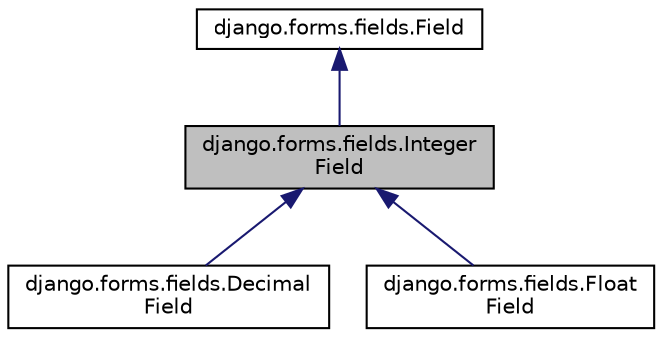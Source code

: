 digraph "django.forms.fields.IntegerField"
{
 // LATEX_PDF_SIZE
  edge [fontname="Helvetica",fontsize="10",labelfontname="Helvetica",labelfontsize="10"];
  node [fontname="Helvetica",fontsize="10",shape=record];
  Node1 [label="django.forms.fields.Integer\lField",height=0.2,width=0.4,color="black", fillcolor="grey75", style="filled", fontcolor="black",tooltip=" "];
  Node2 -> Node1 [dir="back",color="midnightblue",fontsize="10",style="solid",fontname="Helvetica"];
  Node2 [label="django.forms.fields.Field",height=0.2,width=0.4,color="black", fillcolor="white", style="filled",URL="$d2/d0d/classdjango_1_1forms_1_1fields_1_1_field.html",tooltip=" "];
  Node1 -> Node3 [dir="back",color="midnightblue",fontsize="10",style="solid",fontname="Helvetica"];
  Node3 [label="django.forms.fields.Decimal\lField",height=0.2,width=0.4,color="black", fillcolor="white", style="filled",URL="$d2/d9d/classdjango_1_1forms_1_1fields_1_1_decimal_field.html",tooltip=" "];
  Node1 -> Node4 [dir="back",color="midnightblue",fontsize="10",style="solid",fontname="Helvetica"];
  Node4 [label="django.forms.fields.Float\lField",height=0.2,width=0.4,color="black", fillcolor="white", style="filled",URL="$dd/d8f/classdjango_1_1forms_1_1fields_1_1_float_field.html",tooltip=" "];
}
